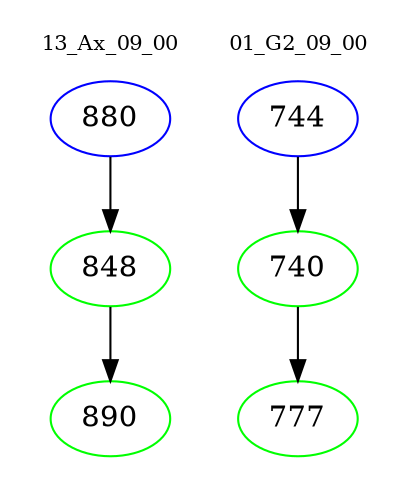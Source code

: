 digraph{
subgraph cluster_0 {
color = white
label = "13_Ax_09_00";
fontsize=10;
T0_880 [label="880", color="blue"]
T0_880 -> T0_848 [color="black"]
T0_848 [label="848", color="green"]
T0_848 -> T0_890 [color="black"]
T0_890 [label="890", color="green"]
}
subgraph cluster_1 {
color = white
label = "01_G2_09_00";
fontsize=10;
T1_744 [label="744", color="blue"]
T1_744 -> T1_740 [color="black"]
T1_740 [label="740", color="green"]
T1_740 -> T1_777 [color="black"]
T1_777 [label="777", color="green"]
}
}
